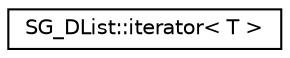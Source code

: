 digraph G
{
  edge [fontname="Helvetica",fontsize="10",labelfontname="Helvetica",labelfontsize="10"];
  node [fontname="Helvetica",fontsize="10",shape=record];
  rankdir=LR;
  Node1 [label="SG_DList::iterator\< T \>",height=0.2,width=0.4,color="black", fillcolor="white", style="filled",URL="$d5/d16/classSG__DList_1_1iterator.html"];
}
